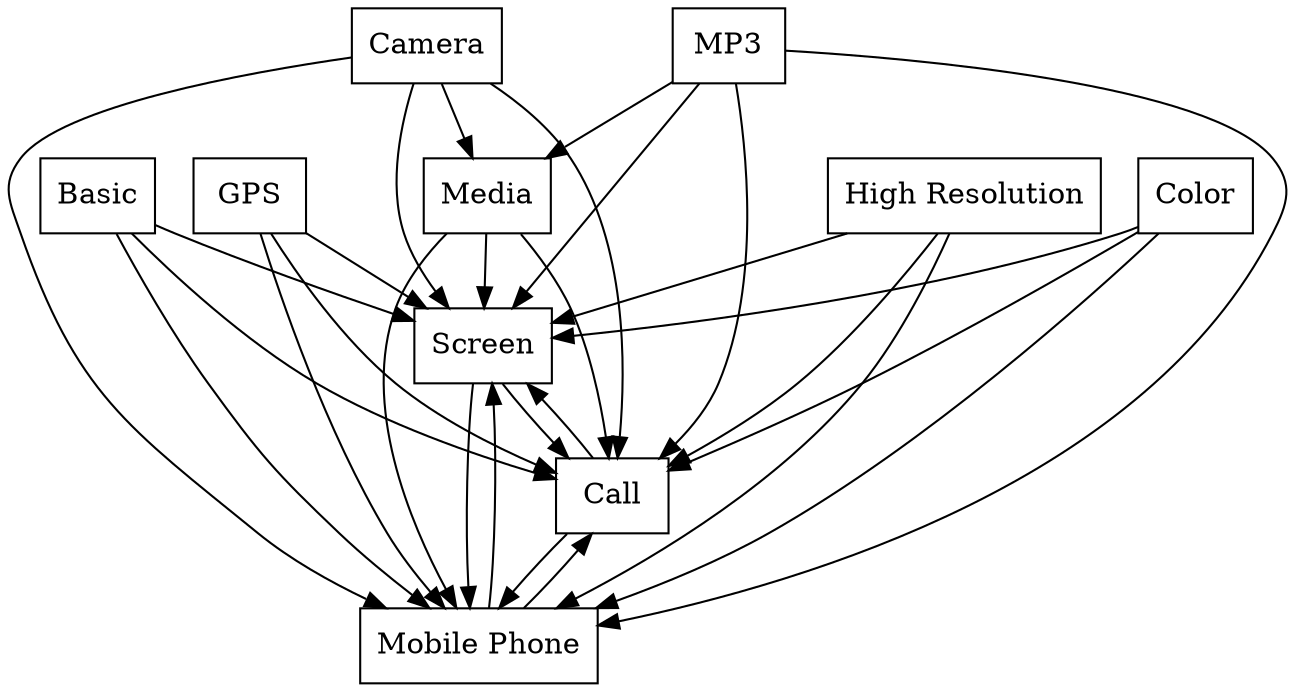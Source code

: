 digraph{
graph [rankdir=TB];
node [shape=box];
edge [arrowhead=normal];
0[label="Basic",]
1[label="Screen",]
2[label="Media",]
3[label="Camera",]
4[label="Call",]
5[label="MP3",]
6[label="GPS",]
7[label="Mobile Phone",]
8[label="High Resolution",]
9[label="Color",]
0->1[label="",]
0->4[label="",]
0->7[label="",]
1->4[label="",]
1->7[label="",]
2->1[label="",]
2->4[label="",]
2->7[label="",]
3->1[label="",]
3->2[label="",]
3->4[label="",]
3->7[label="",]
4->1[label="",]
4->7[label="",]
5->1[label="",]
5->2[label="",]
5->4[label="",]
5->7[label="",]
6->1[label="",]
6->4[label="",]
6->7[label="",]
7->1[label="",]
7->4[label="",]
8->1[label="",]
8->4[label="",]
8->7[label="",]
9->1[label="",]
9->4[label="",]
9->7[label="",]
}
